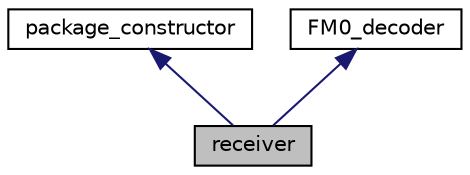digraph "receiver"
{
 // LATEX_PDF_SIZE
  edge [fontname="Helvetica",fontsize="10",labelfontname="Helvetica",labelfontsize="10"];
  node [fontname="Helvetica",fontsize="10",shape=record];
  Node1 [label="receiver",height=0.2,width=0.4,color="black", fillcolor="grey75", style="filled", fontcolor="black",tooltip="This component receives the encoded data from the TAG (DUT), decoding and sending them back to the NI..."];
  Node2 -> Node1 [dir="back",color="midnightblue",fontsize="10",style="solid",fontname="Helvetica"];
  Node2 [label="package_constructor",height=0.2,width=0.4,color="black", fillcolor="white", style="filled",URL="$classpackage__constructor.html",tooltip="This component stores the bits received from the decoder and groups them into 26 data bits + 6 mask b..."];
  Node3 -> Node1 [dir="back",color="midnightblue",fontsize="10",style="solid",fontname="Helvetica"];
  Node3 [label="FM0_decoder",height=0.2,width=0.4,color="black", fillcolor="white", style="filled",URL="$class_f_m0__decoder.html",tooltip="This component decodes the packets received from the TAG that have been encoded with FM0 encoding."];
}
